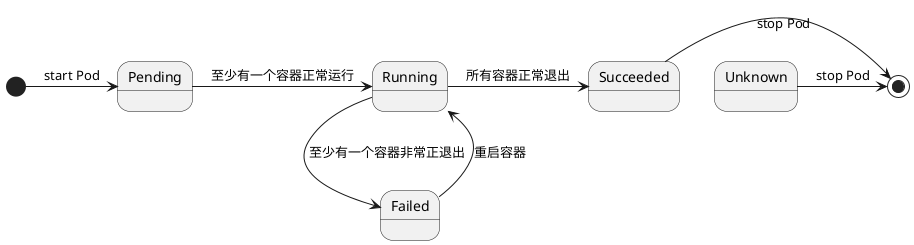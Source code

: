 @startuml

state Pending
state Running
state Failed
state Succeeded
state Unknown

[*] -right> Pending: start Pod
Pending -> Running: 至少有一个容器正常运行
Running --> Failed: 至少有一个容器非常正退出
Failed --> Running: 重启容器
Running -> Succeeded: 所有容器正常退出
Unknown -> [*]: stop Pod
Succeeded -> [*]: stop Pod

@enduml